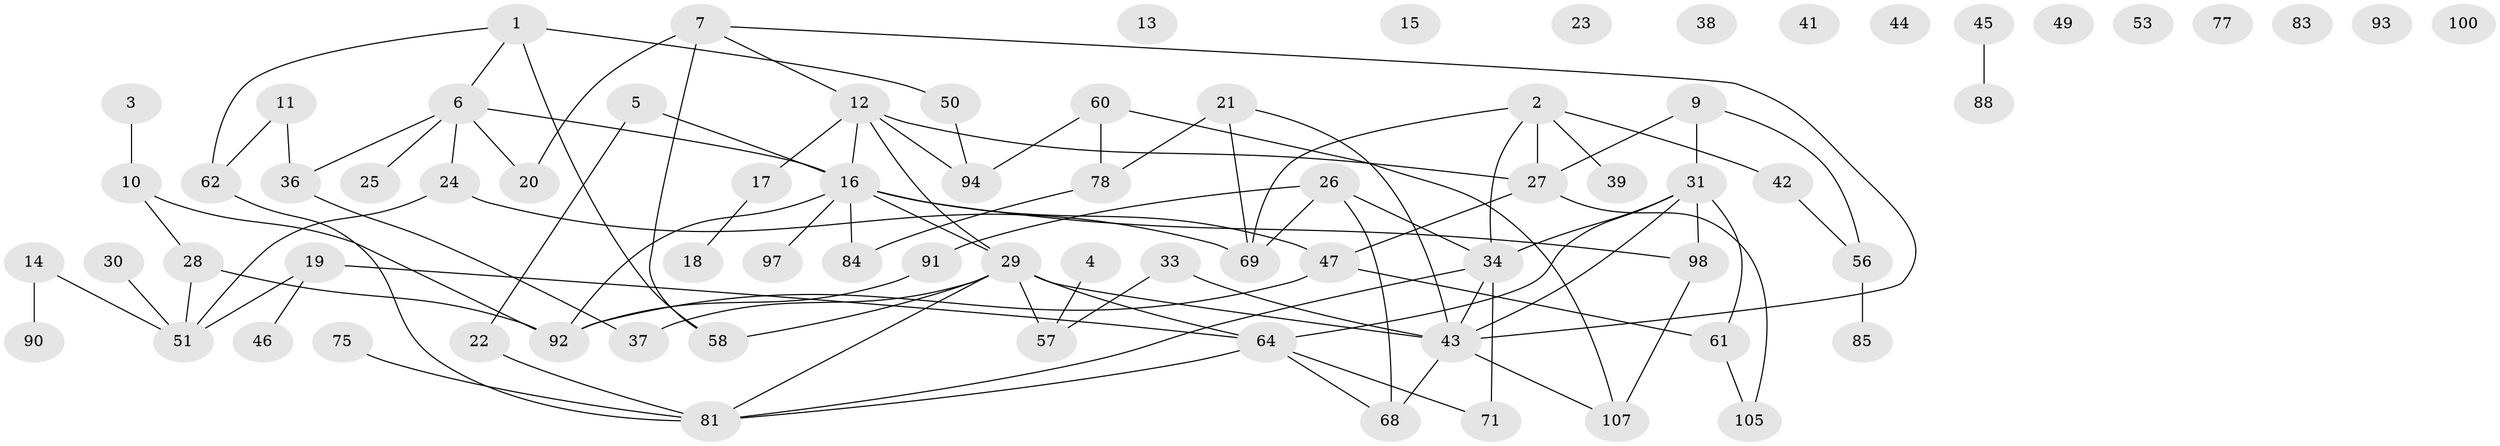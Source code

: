 // Generated by graph-tools (version 1.1) at 2025/23/03/03/25 07:23:24]
// undirected, 75 vertices, 98 edges
graph export_dot {
graph [start="1"]
  node [color=gray90,style=filled];
  1 [super="+102"];
  2 [super="+52"];
  3;
  4 [super="+87"];
  5;
  6 [super="+66"];
  7 [super="+8"];
  9 [super="+108"];
  10 [super="+40"];
  11;
  12;
  13;
  14;
  15;
  16 [super="+35"];
  17;
  18;
  19 [super="+67"];
  20;
  21;
  22 [super="+32"];
  23;
  24 [super="+63"];
  25;
  26 [super="+95"];
  27 [super="+65"];
  28 [super="+80"];
  29 [super="+48"];
  30;
  31 [super="+55"];
  33;
  34 [super="+59"];
  36 [super="+82"];
  37;
  38;
  39 [super="+79"];
  41;
  42;
  43 [super="+54"];
  44;
  45;
  46;
  47 [super="+104"];
  49;
  50;
  51 [super="+73"];
  53;
  56 [super="+70"];
  57 [super="+101"];
  58 [super="+106"];
  60 [super="+76"];
  61 [super="+86"];
  62 [super="+89"];
  64 [super="+74"];
  68;
  69 [super="+72"];
  71;
  75;
  77;
  78;
  81 [super="+99"];
  83;
  84;
  85;
  88;
  90;
  91;
  92 [super="+96"];
  93;
  94 [super="+103"];
  97;
  98;
  100;
  105;
  107;
  1 -- 6;
  1 -- 50;
  1 -- 58;
  1 -- 62;
  2 -- 34;
  2 -- 69;
  2 -- 27;
  2 -- 42;
  2 -- 39;
  3 -- 10;
  4 -- 57;
  5 -- 22;
  5 -- 16;
  6 -- 20;
  6 -- 25;
  6 -- 16;
  6 -- 24;
  6 -- 36;
  7 -- 12;
  7 -- 43;
  7 -- 20;
  7 -- 58;
  9 -- 27;
  9 -- 31;
  9 -- 56;
  10 -- 28;
  10 -- 92;
  11 -- 36;
  11 -- 62;
  12 -- 17;
  12 -- 94;
  12 -- 27;
  12 -- 16;
  12 -- 29;
  14 -- 51;
  14 -- 90;
  16 -- 84;
  16 -- 98;
  16 -- 97;
  16 -- 29;
  16 -- 47;
  16 -- 92;
  17 -- 18;
  19 -- 64;
  19 -- 51;
  19 -- 46;
  21 -- 69;
  21 -- 78;
  21 -- 43;
  22 -- 81;
  24 -- 51;
  24 -- 69;
  26 -- 91;
  26 -- 34;
  26 -- 68;
  26 -- 69;
  27 -- 105;
  27 -- 47;
  28 -- 51;
  28 -- 92;
  29 -- 37;
  29 -- 57 [weight=2];
  29 -- 64;
  29 -- 81;
  29 -- 43;
  29 -- 58;
  30 -- 51;
  31 -- 34;
  31 -- 43;
  31 -- 64;
  31 -- 98;
  31 -- 61;
  33 -- 57;
  33 -- 43;
  34 -- 71;
  34 -- 43;
  34 -- 81;
  36 -- 37;
  42 -- 56;
  43 -- 107;
  43 -- 68;
  45 -- 88;
  47 -- 92;
  47 -- 61;
  50 -- 94;
  56 -- 85;
  60 -- 78;
  60 -- 107;
  60 -- 94;
  61 -- 105;
  62 -- 81;
  64 -- 68;
  64 -- 71;
  64 -- 81;
  75 -- 81;
  78 -- 84;
  91 -- 92;
  98 -- 107;
}
